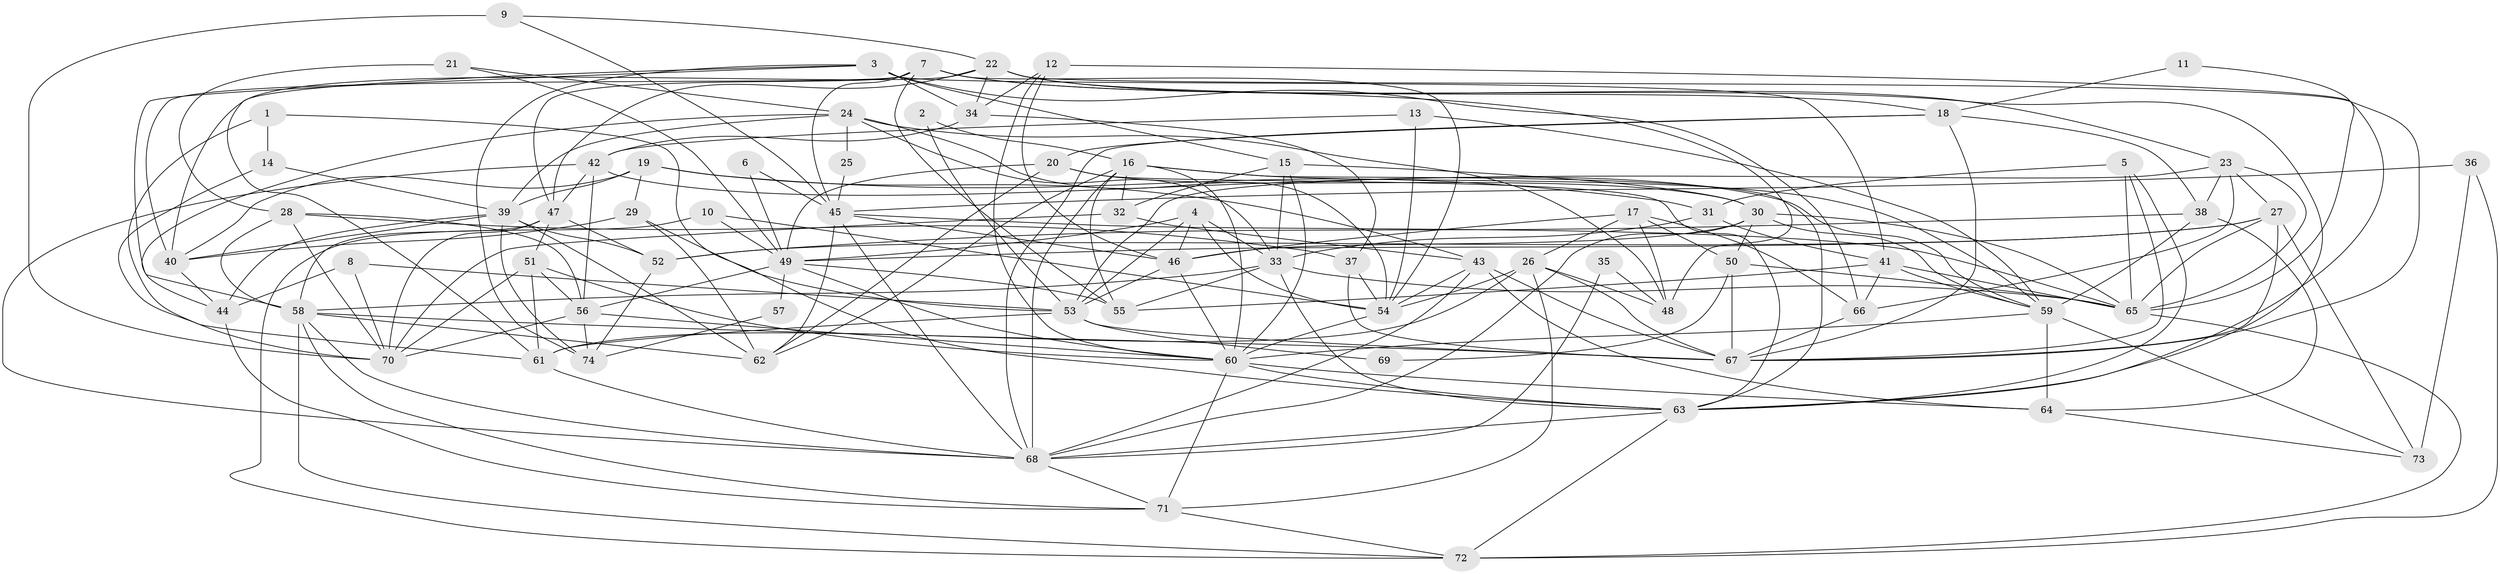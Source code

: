 // original degree distribution, {6: 0.06802721088435375, 2: 0.14285714285714285, 4: 0.25170068027210885, 3: 0.25170068027210885, 5: 0.23129251700680273, 7: 0.047619047619047616, 8: 0.006802721088435374}
// Generated by graph-tools (version 1.1) at 2025/50/03/09/25 03:50:14]
// undirected, 74 vertices, 210 edges
graph export_dot {
graph [start="1"]
  node [color=gray90,style=filled];
  1;
  2;
  3;
  4;
  5;
  6;
  7;
  8;
  9;
  10;
  11;
  12;
  13;
  14;
  15;
  16;
  17;
  18;
  19;
  20;
  21;
  22;
  23;
  24;
  25;
  26;
  27;
  28;
  29;
  30;
  31;
  32;
  33;
  34;
  35;
  36;
  37;
  38;
  39;
  40;
  41;
  42;
  43;
  44;
  45;
  46;
  47;
  48;
  49;
  50;
  51;
  52;
  53;
  54;
  55;
  56;
  57;
  58;
  59;
  60;
  61;
  62;
  63;
  64;
  65;
  66;
  67;
  68;
  69;
  70;
  71;
  72;
  73;
  74;
  1 -- 14 [weight=1.0];
  1 -- 61 [weight=1.0];
  1 -- 63 [weight=1.0];
  2 -- 16 [weight=1.0];
  2 -- 53 [weight=1.0];
  3 -- 15 [weight=1.0];
  3 -- 34 [weight=1.0];
  3 -- 41 [weight=1.0];
  3 -- 58 [weight=1.0];
  3 -- 61 [weight=1.0];
  3 -- 66 [weight=1.0];
  3 -- 74 [weight=1.0];
  4 -- 33 [weight=1.0];
  4 -- 46 [weight=1.0];
  4 -- 49 [weight=1.0];
  4 -- 53 [weight=1.0];
  4 -- 54 [weight=1.0];
  5 -- 31 [weight=1.0];
  5 -- 63 [weight=1.0];
  5 -- 65 [weight=1.0];
  5 -- 67 [weight=1.0];
  6 -- 45 [weight=1.0];
  6 -- 49 [weight=1.0];
  7 -- 18 [weight=1.0];
  7 -- 40 [weight=1.0];
  7 -- 45 [weight=1.0];
  7 -- 47 [weight=1.0];
  7 -- 54 [weight=1.0];
  7 -- 55 [weight=1.0];
  7 -- 63 [weight=1.0];
  8 -- 44 [weight=1.0];
  8 -- 53 [weight=1.0];
  8 -- 70 [weight=1.0];
  9 -- 22 [weight=1.0];
  9 -- 45 [weight=1.0];
  9 -- 70 [weight=1.0];
  10 -- 49 [weight=1.0];
  10 -- 54 [weight=1.0];
  10 -- 72 [weight=1.0];
  11 -- 18 [weight=1.0];
  11 -- 65 [weight=1.0];
  12 -- 34 [weight=1.0];
  12 -- 46 [weight=1.0];
  12 -- 60 [weight=1.0];
  12 -- 63 [weight=1.0];
  13 -- 42 [weight=1.0];
  13 -- 54 [weight=1.0];
  13 -- 59 [weight=1.0];
  14 -- 39 [weight=1.0];
  14 -- 70 [weight=1.0];
  15 -- 30 [weight=1.0];
  15 -- 32 [weight=1.0];
  15 -- 33 [weight=1.0];
  15 -- 60 [weight=1.0];
  16 -- 32 [weight=1.0];
  16 -- 55 [weight=1.0];
  16 -- 59 [weight=1.0];
  16 -- 60 [weight=1.0];
  16 -- 62 [weight=1.0];
  16 -- 63 [weight=1.0];
  16 -- 68 [weight=1.0];
  17 -- 26 [weight=1.0];
  17 -- 46 [weight=1.0];
  17 -- 48 [weight=1.0];
  17 -- 50 [weight=1.0];
  17 -- 66 [weight=1.0];
  18 -- 20 [weight=1.0];
  18 -- 38 [weight=1.0];
  18 -- 67 [weight=1.0];
  18 -- 68 [weight=1.0];
  19 -- 29 [weight=1.0];
  19 -- 31 [weight=1.0];
  19 -- 39 [weight=1.0];
  19 -- 40 [weight=1.0];
  19 -- 43 [weight=1.0];
  20 -- 30 [weight=1.0];
  20 -- 49 [weight=1.0];
  20 -- 62 [weight=1.0];
  20 -- 63 [weight=1.0];
  21 -- 24 [weight=1.0];
  21 -- 28 [weight=1.0];
  21 -- 49 [weight=1.0];
  22 -- 23 [weight=1.0];
  22 -- 34 [weight=1.0];
  22 -- 40 [weight=1.0];
  22 -- 47 [weight=1.0];
  22 -- 48 [weight=1.0];
  22 -- 67 [weight=2.0];
  23 -- 27 [weight=1.0];
  23 -- 38 [weight=1.0];
  23 -- 53 [weight=1.0];
  23 -- 65 [weight=1.0];
  23 -- 66 [weight=1.0];
  24 -- 25 [weight=1.0];
  24 -- 33 [weight=1.0];
  24 -- 39 [weight=1.0];
  24 -- 44 [weight=1.0];
  24 -- 48 [weight=1.0];
  24 -- 54 [weight=1.0];
  25 -- 45 [weight=1.0];
  26 -- 48 [weight=1.0];
  26 -- 54 [weight=1.0];
  26 -- 61 [weight=1.0];
  26 -- 67 [weight=1.0];
  26 -- 71 [weight=1.0];
  27 -- 49 [weight=1.0];
  27 -- 52 [weight=1.0];
  27 -- 65 [weight=2.0];
  27 -- 67 [weight=1.0];
  27 -- 73 [weight=2.0];
  28 -- 37 [weight=1.0];
  28 -- 56 [weight=1.0];
  28 -- 58 [weight=1.0];
  28 -- 70 [weight=1.0];
  29 -- 40 [weight=1.0];
  29 -- 53 [weight=1.0];
  29 -- 62 [weight=1.0];
  30 -- 46 [weight=1.0];
  30 -- 50 [weight=1.0];
  30 -- 59 [weight=1.0];
  30 -- 65 [weight=1.0];
  30 -- 68 [weight=1.0];
  31 -- 33 [weight=1.0];
  31 -- 41 [weight=1.0];
  32 -- 43 [weight=1.0];
  32 -- 70 [weight=1.0];
  33 -- 55 [weight=1.0];
  33 -- 58 [weight=1.0];
  33 -- 63 [weight=1.0];
  33 -- 65 [weight=1.0];
  34 -- 37 [weight=1.0];
  34 -- 42 [weight=1.0];
  35 -- 48 [weight=1.0];
  35 -- 68 [weight=1.0];
  36 -- 45 [weight=1.0];
  36 -- 72 [weight=1.0];
  36 -- 73 [weight=1.0];
  37 -- 54 [weight=1.0];
  37 -- 67 [weight=1.0];
  38 -- 52 [weight=1.0];
  38 -- 59 [weight=1.0];
  38 -- 64 [weight=1.0];
  39 -- 40 [weight=1.0];
  39 -- 44 [weight=1.0];
  39 -- 52 [weight=1.0];
  39 -- 62 [weight=1.0];
  39 -- 74 [weight=1.0];
  40 -- 44 [weight=1.0];
  41 -- 55 [weight=1.0];
  41 -- 59 [weight=1.0];
  41 -- 65 [weight=1.0];
  41 -- 66 [weight=1.0];
  42 -- 47 [weight=1.0];
  42 -- 56 [weight=1.0];
  42 -- 59 [weight=1.0];
  42 -- 68 [weight=1.0];
  43 -- 54 [weight=1.0];
  43 -- 64 [weight=1.0];
  43 -- 67 [weight=1.0];
  43 -- 68 [weight=1.0];
  44 -- 71 [weight=1.0];
  45 -- 46 [weight=1.0];
  45 -- 62 [weight=1.0];
  45 -- 65 [weight=1.0];
  45 -- 68 [weight=1.0];
  46 -- 53 [weight=1.0];
  46 -- 60 [weight=1.0];
  47 -- 51 [weight=1.0];
  47 -- 52 [weight=1.0];
  47 -- 58 [weight=1.0];
  47 -- 70 [weight=1.0];
  49 -- 55 [weight=1.0];
  49 -- 56 [weight=1.0];
  49 -- 57 [weight=1.0];
  49 -- 60 [weight=1.0];
  50 -- 65 [weight=1.0];
  50 -- 67 [weight=1.0];
  50 -- 69 [weight=1.0];
  51 -- 56 [weight=1.0];
  51 -- 60 [weight=1.0];
  51 -- 61 [weight=1.0];
  51 -- 70 [weight=1.0];
  52 -- 74 [weight=1.0];
  53 -- 61 [weight=1.0];
  53 -- 67 [weight=1.0];
  53 -- 69 [weight=1.0];
  54 -- 60 [weight=1.0];
  56 -- 60 [weight=1.0];
  56 -- 70 [weight=1.0];
  56 -- 74 [weight=2.0];
  57 -- 74 [weight=1.0];
  58 -- 62 [weight=1.0];
  58 -- 67 [weight=1.0];
  58 -- 68 [weight=1.0];
  58 -- 71 [weight=1.0];
  58 -- 72 [weight=1.0];
  59 -- 60 [weight=1.0];
  59 -- 64 [weight=1.0];
  59 -- 73 [weight=1.0];
  60 -- 63 [weight=1.0];
  60 -- 64 [weight=1.0];
  60 -- 71 [weight=1.0];
  61 -- 68 [weight=1.0];
  63 -- 68 [weight=1.0];
  63 -- 72 [weight=1.0];
  64 -- 73 [weight=1.0];
  65 -- 72 [weight=1.0];
  66 -- 67 [weight=1.0];
  68 -- 71 [weight=1.0];
  71 -- 72 [weight=1.0];
}

